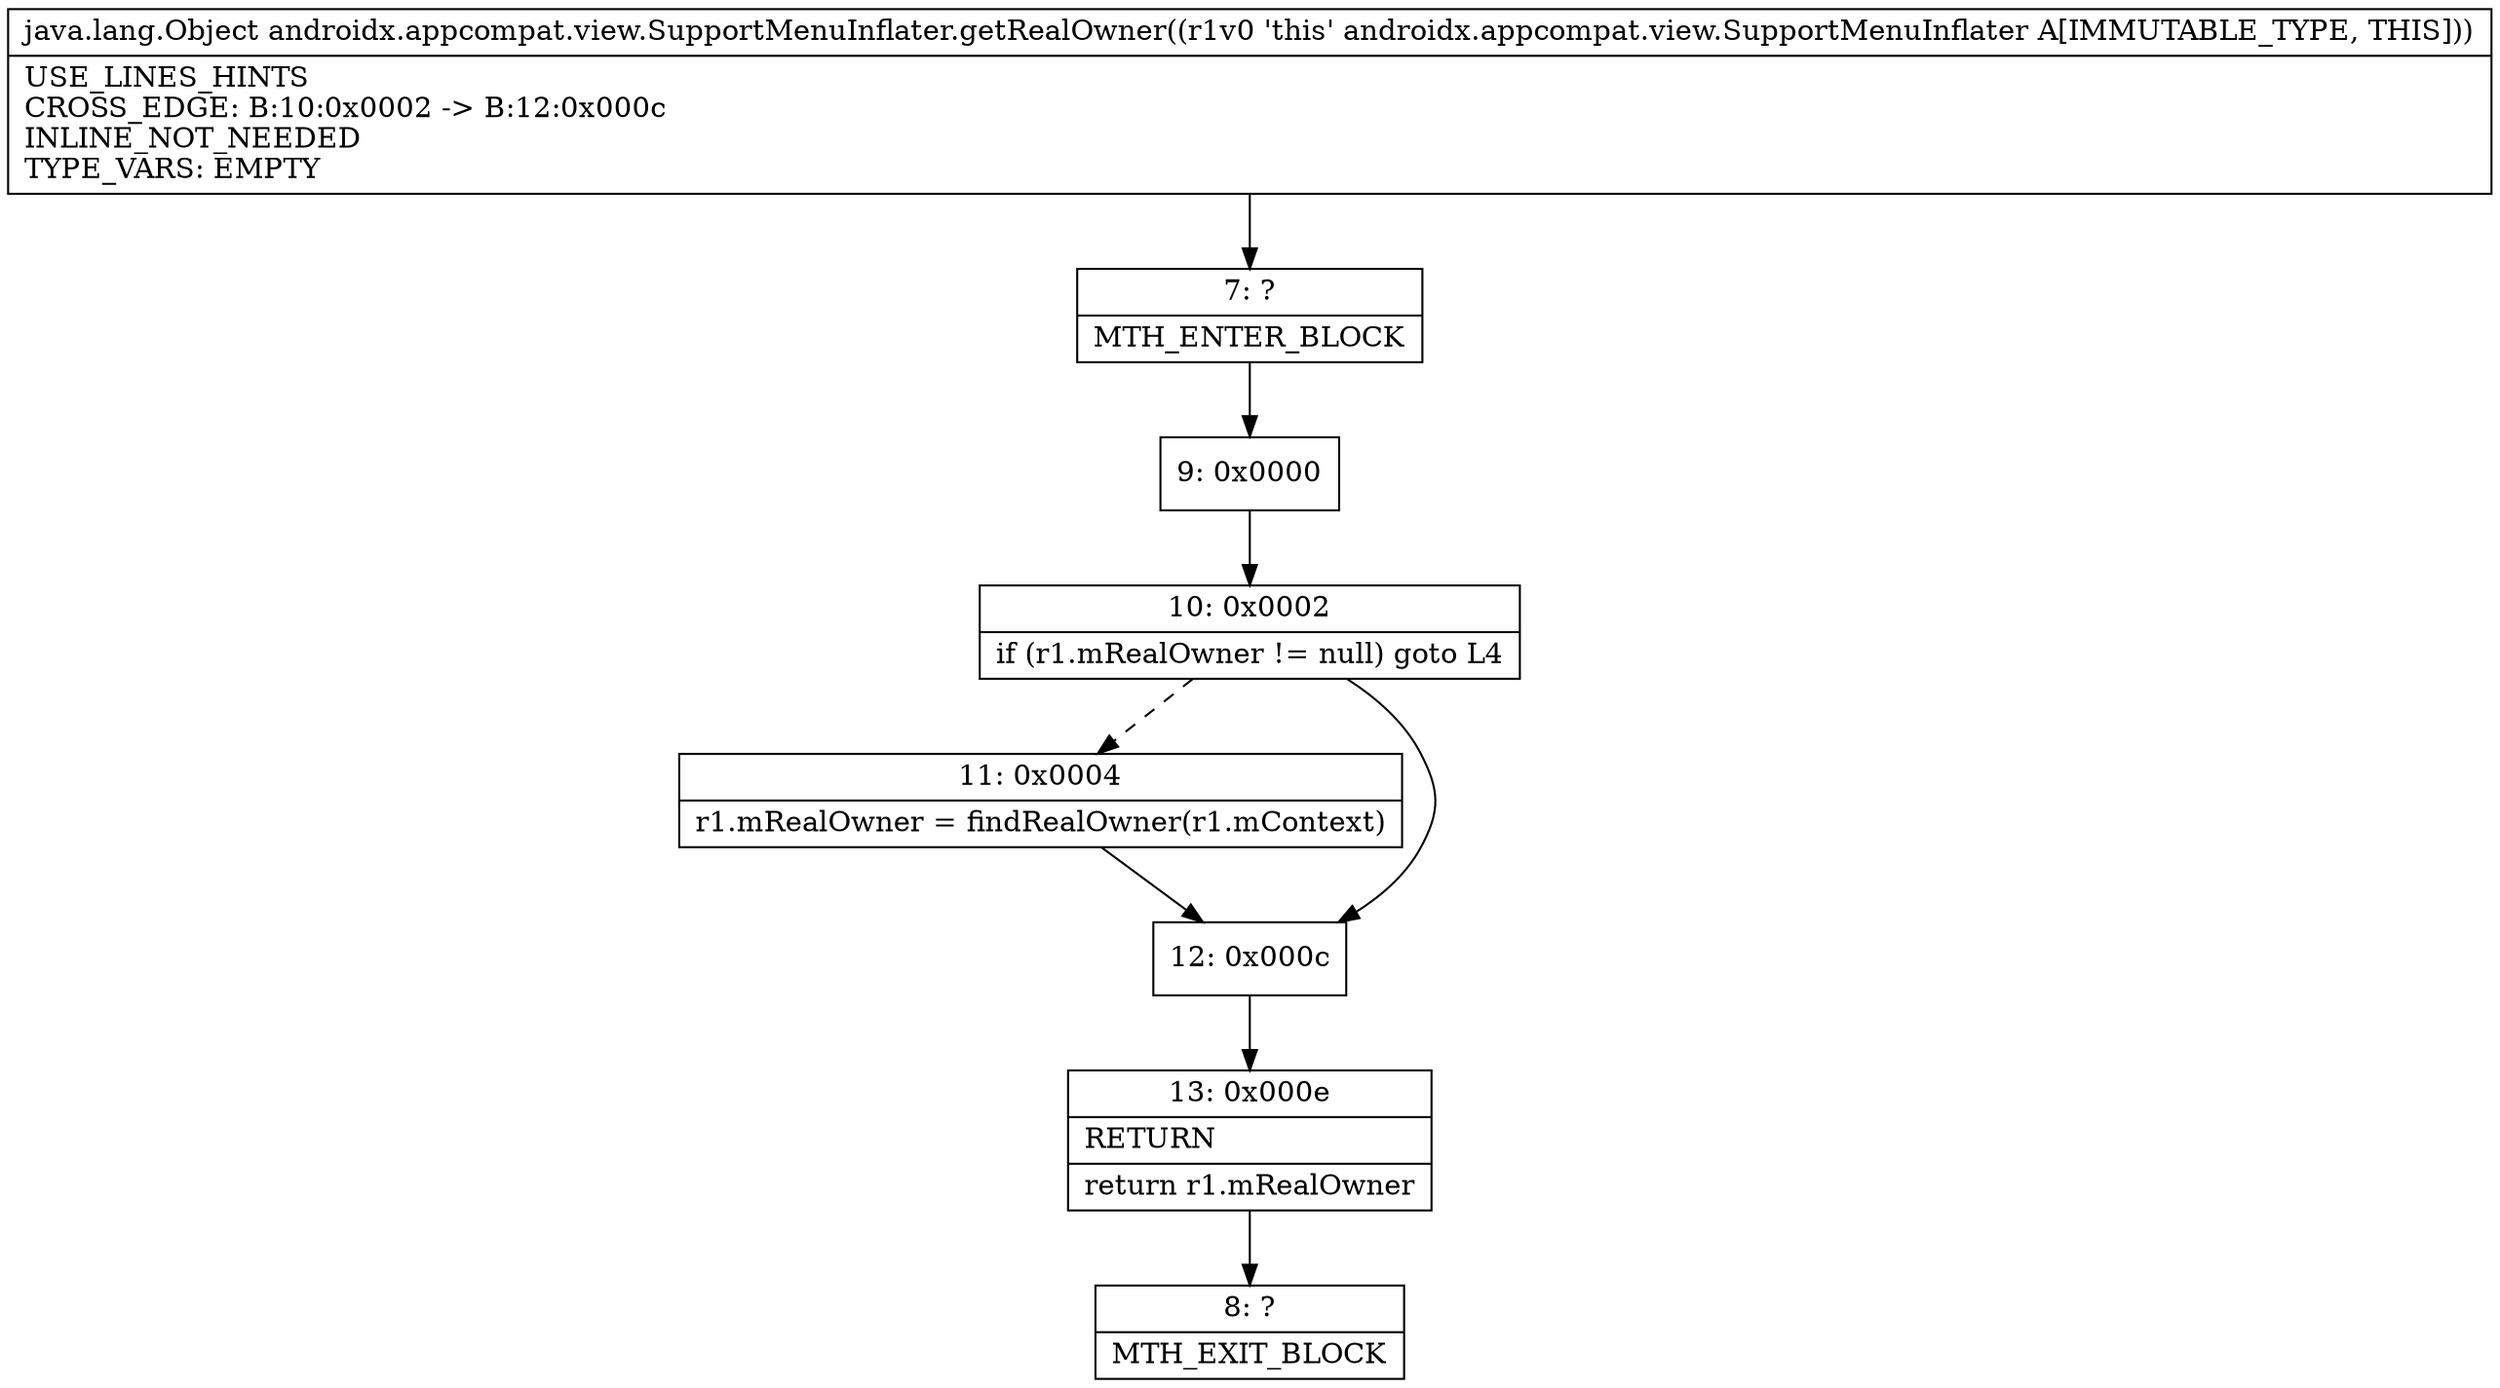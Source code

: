 digraph "CFG forandroidx.appcompat.view.SupportMenuInflater.getRealOwner()Ljava\/lang\/Object;" {
Node_7 [shape=record,label="{7\:\ ?|MTH_ENTER_BLOCK\l}"];
Node_9 [shape=record,label="{9\:\ 0x0000}"];
Node_10 [shape=record,label="{10\:\ 0x0002|if (r1.mRealOwner != null) goto L4\l}"];
Node_11 [shape=record,label="{11\:\ 0x0004|r1.mRealOwner = findRealOwner(r1.mContext)\l}"];
Node_12 [shape=record,label="{12\:\ 0x000c}"];
Node_13 [shape=record,label="{13\:\ 0x000e|RETURN\l|return r1.mRealOwner\l}"];
Node_8 [shape=record,label="{8\:\ ?|MTH_EXIT_BLOCK\l}"];
MethodNode[shape=record,label="{java.lang.Object androidx.appcompat.view.SupportMenuInflater.getRealOwner((r1v0 'this' androidx.appcompat.view.SupportMenuInflater A[IMMUTABLE_TYPE, THIS]))  | USE_LINES_HINTS\lCROSS_EDGE: B:10:0x0002 \-\> B:12:0x000c\lINLINE_NOT_NEEDED\lTYPE_VARS: EMPTY\l}"];
MethodNode -> Node_7;Node_7 -> Node_9;
Node_9 -> Node_10;
Node_10 -> Node_11[style=dashed];
Node_10 -> Node_12;
Node_11 -> Node_12;
Node_12 -> Node_13;
Node_13 -> Node_8;
}

